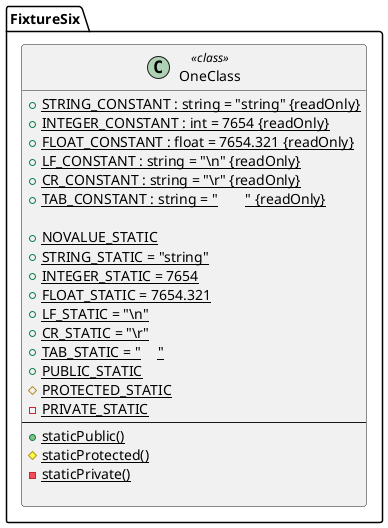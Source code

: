 @startuml
namespace FixtureSix {
  class OneClass << class >> {
    +{static} STRING_CONSTANT : string = "string" {readOnly}
+{static} INTEGER_CONSTANT : int = 7654 {readOnly}
+{static} FLOAT_CONSTANT : float = 7654.321 {readOnly}
+{static} LF_CONSTANT : string = "\\n" {readOnly}
+{static} CR_CONSTANT : string = "\\r" {readOnly}
+{static} TAB_CONSTANT : string = "\\t" {readOnly}

    + {static} NOVALUE_STATIC
    + {static} STRING_STATIC = "string"
    + {static} INTEGER_STATIC = 7654
    + {static} FLOAT_STATIC = 7654.321
    + {static} LF_STATIC = "\\n"
    + {static} CR_STATIC = "\\r"
    + {static} TAB_STATIC = "\\t"
    + {static} PUBLIC_STATIC
    # {static} PROTECTED_STATIC
    – {static} PRIVATE_STATIC
    --
    +{static}staticPublic()
    #{static}staticProtected()
    –{static}staticPrivate()

  }
}
@enduml
